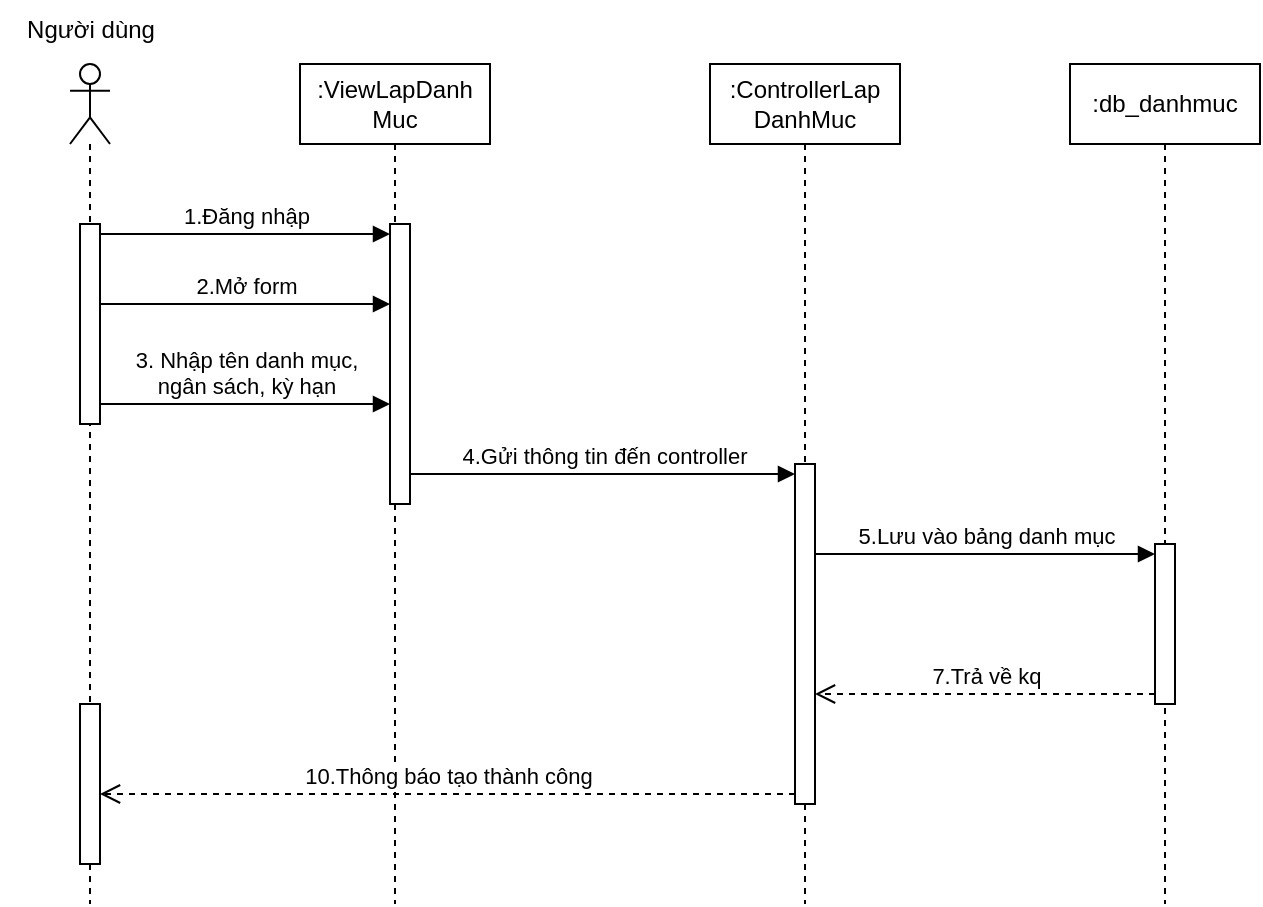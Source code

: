 <mxfile version="26.0.16">
  <diagram name="Page-1" id="Nqb4-_hJpwS22VLIAk9H">
    <mxGraphModel dx="1035" dy="566" grid="1" gridSize="10" guides="1" tooltips="1" connect="1" arrows="1" fold="1" page="1" pageScale="1" pageWidth="850" pageHeight="1100" math="0" shadow="0">
      <root>
        <mxCell id="0" />
        <mxCell id="1" parent="0" />
        <mxCell id="1UYPP20aJdMT9HMQDUuw-1" value="" style="shape=umlLifeline;perimeter=lifelinePerimeter;whiteSpace=wrap;html=1;container=1;dropTarget=0;collapsible=0;recursiveResize=0;outlineConnect=0;portConstraint=eastwest;newEdgeStyle={&quot;curved&quot;:0,&quot;rounded&quot;:0};participant=umlActor;" vertex="1" parent="1">
          <mxGeometry x="210" y="100" width="20" height="420" as="geometry" />
        </mxCell>
        <mxCell id="1UYPP20aJdMT9HMQDUuw-8" value="" style="html=1;points=[[0,0,0,0,5],[0,1,0,0,-5],[1,0,0,0,5],[1,1,0,0,-5]];perimeter=orthogonalPerimeter;outlineConnect=0;targetShapes=umlLifeline;portConstraint=eastwest;newEdgeStyle={&quot;curved&quot;:0,&quot;rounded&quot;:0};" vertex="1" parent="1UYPP20aJdMT9HMQDUuw-1">
          <mxGeometry x="5" y="80" width="10" height="100" as="geometry" />
        </mxCell>
        <mxCell id="1UYPP20aJdMT9HMQDUuw-19" value="" style="html=1;points=[[0,0,0,0,5],[0,1,0,0,-5],[1,0,0,0,5],[1,1,0,0,-5]];perimeter=orthogonalPerimeter;outlineConnect=0;targetShapes=umlLifeline;portConstraint=eastwest;newEdgeStyle={&quot;curved&quot;:0,&quot;rounded&quot;:0};" vertex="1" parent="1UYPP20aJdMT9HMQDUuw-1">
          <mxGeometry x="5" y="320" width="10" height="80" as="geometry" />
        </mxCell>
        <mxCell id="1UYPP20aJdMT9HMQDUuw-2" value=":ViewLapDanh&lt;br&gt;Muc" style="shape=umlLifeline;perimeter=lifelinePerimeter;whiteSpace=wrap;html=1;container=1;dropTarget=0;collapsible=0;recursiveResize=0;outlineConnect=0;portConstraint=eastwest;newEdgeStyle={&quot;curved&quot;:0,&quot;rounded&quot;:0};" vertex="1" parent="1">
          <mxGeometry x="325" y="100" width="95" height="420" as="geometry" />
        </mxCell>
        <mxCell id="1UYPP20aJdMT9HMQDUuw-5" value="" style="html=1;points=[[0,0,0,0,5],[0,1,0,0,-5],[1,0,0,0,5],[1,1,0,0,-5]];perimeter=orthogonalPerimeter;outlineConnect=0;targetShapes=umlLifeline;portConstraint=eastwest;newEdgeStyle={&quot;curved&quot;:0,&quot;rounded&quot;:0};" vertex="1" parent="1UYPP20aJdMT9HMQDUuw-2">
          <mxGeometry x="45" y="80" width="10" height="140" as="geometry" />
        </mxCell>
        <mxCell id="1UYPP20aJdMT9HMQDUuw-3" value=":ControllerLap&lt;br&gt;DanhMuc" style="shape=umlLifeline;perimeter=lifelinePerimeter;whiteSpace=wrap;html=1;container=1;dropTarget=0;collapsible=0;recursiveResize=0;outlineConnect=0;portConstraint=eastwest;newEdgeStyle={&quot;curved&quot;:0,&quot;rounded&quot;:0};" vertex="1" parent="1">
          <mxGeometry x="530" y="100" width="95" height="420" as="geometry" />
        </mxCell>
        <mxCell id="1UYPP20aJdMT9HMQDUuw-15" value="" style="html=1;points=[[0,0,0,0,5],[0,1,0,0,-5],[1,0,0,0,5],[1,1,0,0,-5]];perimeter=orthogonalPerimeter;outlineConnect=0;targetShapes=umlLifeline;portConstraint=eastwest;newEdgeStyle={&quot;curved&quot;:0,&quot;rounded&quot;:0};" vertex="1" parent="1UYPP20aJdMT9HMQDUuw-3">
          <mxGeometry x="42.5" y="200" width="10" height="170" as="geometry" />
        </mxCell>
        <mxCell id="1UYPP20aJdMT9HMQDUuw-4" value=":db_danhmuc" style="shape=umlLifeline;perimeter=lifelinePerimeter;whiteSpace=wrap;html=1;container=1;dropTarget=0;collapsible=0;recursiveResize=0;outlineConnect=0;portConstraint=eastwest;newEdgeStyle={&quot;curved&quot;:0,&quot;rounded&quot;:0};" vertex="1" parent="1">
          <mxGeometry x="710" y="100" width="95" height="420" as="geometry" />
        </mxCell>
        <mxCell id="1UYPP20aJdMT9HMQDUuw-12" value="" style="html=1;points=[[0,0,0,0,5],[0,1,0,0,-5],[1,0,0,0,5],[1,1,0,0,-5]];perimeter=orthogonalPerimeter;outlineConnect=0;targetShapes=umlLifeline;portConstraint=eastwest;newEdgeStyle={&quot;curved&quot;:0,&quot;rounded&quot;:0};" vertex="1" parent="1UYPP20aJdMT9HMQDUuw-4">
          <mxGeometry x="42.5" y="240" width="10" height="80" as="geometry" />
        </mxCell>
        <mxCell id="1UYPP20aJdMT9HMQDUuw-6" value="1.Đăng nhập" style="html=1;verticalAlign=bottom;endArrow=block;curved=0;rounded=0;entryX=0;entryY=0;entryDx=0;entryDy=5;" edge="1" target="1UYPP20aJdMT9HMQDUuw-5" parent="1" source="1UYPP20aJdMT9HMQDUuw-8">
          <mxGeometry relative="1" as="geometry">
            <mxPoint x="300" y="185" as="sourcePoint" />
          </mxGeometry>
        </mxCell>
        <mxCell id="1UYPP20aJdMT9HMQDUuw-9" value="2.Mở form" style="html=1;verticalAlign=bottom;endArrow=block;curved=0;rounded=0;" edge="1" parent="1" source="1UYPP20aJdMT9HMQDUuw-8">
          <mxGeometry relative="1" as="geometry">
            <mxPoint x="240" y="220" as="sourcePoint" />
            <mxPoint x="370" y="220" as="targetPoint" />
          </mxGeometry>
        </mxCell>
        <mxCell id="1UYPP20aJdMT9HMQDUuw-10" value="3. Nhập tên danh mục,&lt;div&gt;ngân sách, kỳ hạn&lt;/div&gt;" style="html=1;verticalAlign=bottom;endArrow=block;curved=0;rounded=0;" edge="1" parent="1">
          <mxGeometry relative="1" as="geometry">
            <mxPoint x="225" y="270" as="sourcePoint" />
            <mxPoint x="370" y="270" as="targetPoint" />
          </mxGeometry>
        </mxCell>
        <mxCell id="1UYPP20aJdMT9HMQDUuw-16" value="4.Gửi thông tin đến controller" style="html=1;verticalAlign=bottom;endArrow=block;curved=0;rounded=0;entryX=0;entryY=0;entryDx=0;entryDy=5;" edge="1" target="1UYPP20aJdMT9HMQDUuw-15" parent="1" source="1UYPP20aJdMT9HMQDUuw-5">
          <mxGeometry relative="1" as="geometry">
            <mxPoint x="503" y="305" as="sourcePoint" />
          </mxGeometry>
        </mxCell>
        <mxCell id="1UYPP20aJdMT9HMQDUuw-13" value="5.Lưu vào bảng danh mục" style="html=1;verticalAlign=bottom;endArrow=block;curved=0;rounded=0;entryX=0;entryY=0;entryDx=0;entryDy=5;" edge="1" target="1UYPP20aJdMT9HMQDUuw-12" parent="1" source="1UYPP20aJdMT9HMQDUuw-15">
          <mxGeometry relative="1" as="geometry">
            <mxPoint x="680" y="305" as="sourcePoint" />
          </mxGeometry>
        </mxCell>
        <mxCell id="1UYPP20aJdMT9HMQDUuw-14" value="7.Trả về kq" style="html=1;verticalAlign=bottom;endArrow=open;dashed=1;endSize=8;curved=0;rounded=0;exitX=0;exitY=1;exitDx=0;exitDy=-5;" edge="1" source="1UYPP20aJdMT9HMQDUuw-12" parent="1" target="1UYPP20aJdMT9HMQDUuw-15">
          <mxGeometry relative="1" as="geometry">
            <mxPoint x="680" y="375" as="targetPoint" />
          </mxGeometry>
        </mxCell>
        <mxCell id="1UYPP20aJdMT9HMQDUuw-17" value="10.Thông báo tạo thành công" style="html=1;verticalAlign=bottom;endArrow=open;dashed=1;endSize=8;curved=0;rounded=0;exitX=0;exitY=1;exitDx=0;exitDy=-5;" edge="1" source="1UYPP20aJdMT9HMQDUuw-15" parent="1" target="1UYPP20aJdMT9HMQDUuw-19">
          <mxGeometry relative="1" as="geometry">
            <mxPoint x="270" y="460" as="targetPoint" />
          </mxGeometry>
        </mxCell>
        <mxCell id="1UYPP20aJdMT9HMQDUuw-20" value="Người dùng" style="text;html=1;align=center;verticalAlign=middle;resizable=0;points=[];autosize=1;strokeColor=none;fillColor=none;" vertex="1" parent="1">
          <mxGeometry x="175" y="68" width="90" height="30" as="geometry" />
        </mxCell>
      </root>
    </mxGraphModel>
  </diagram>
</mxfile>
